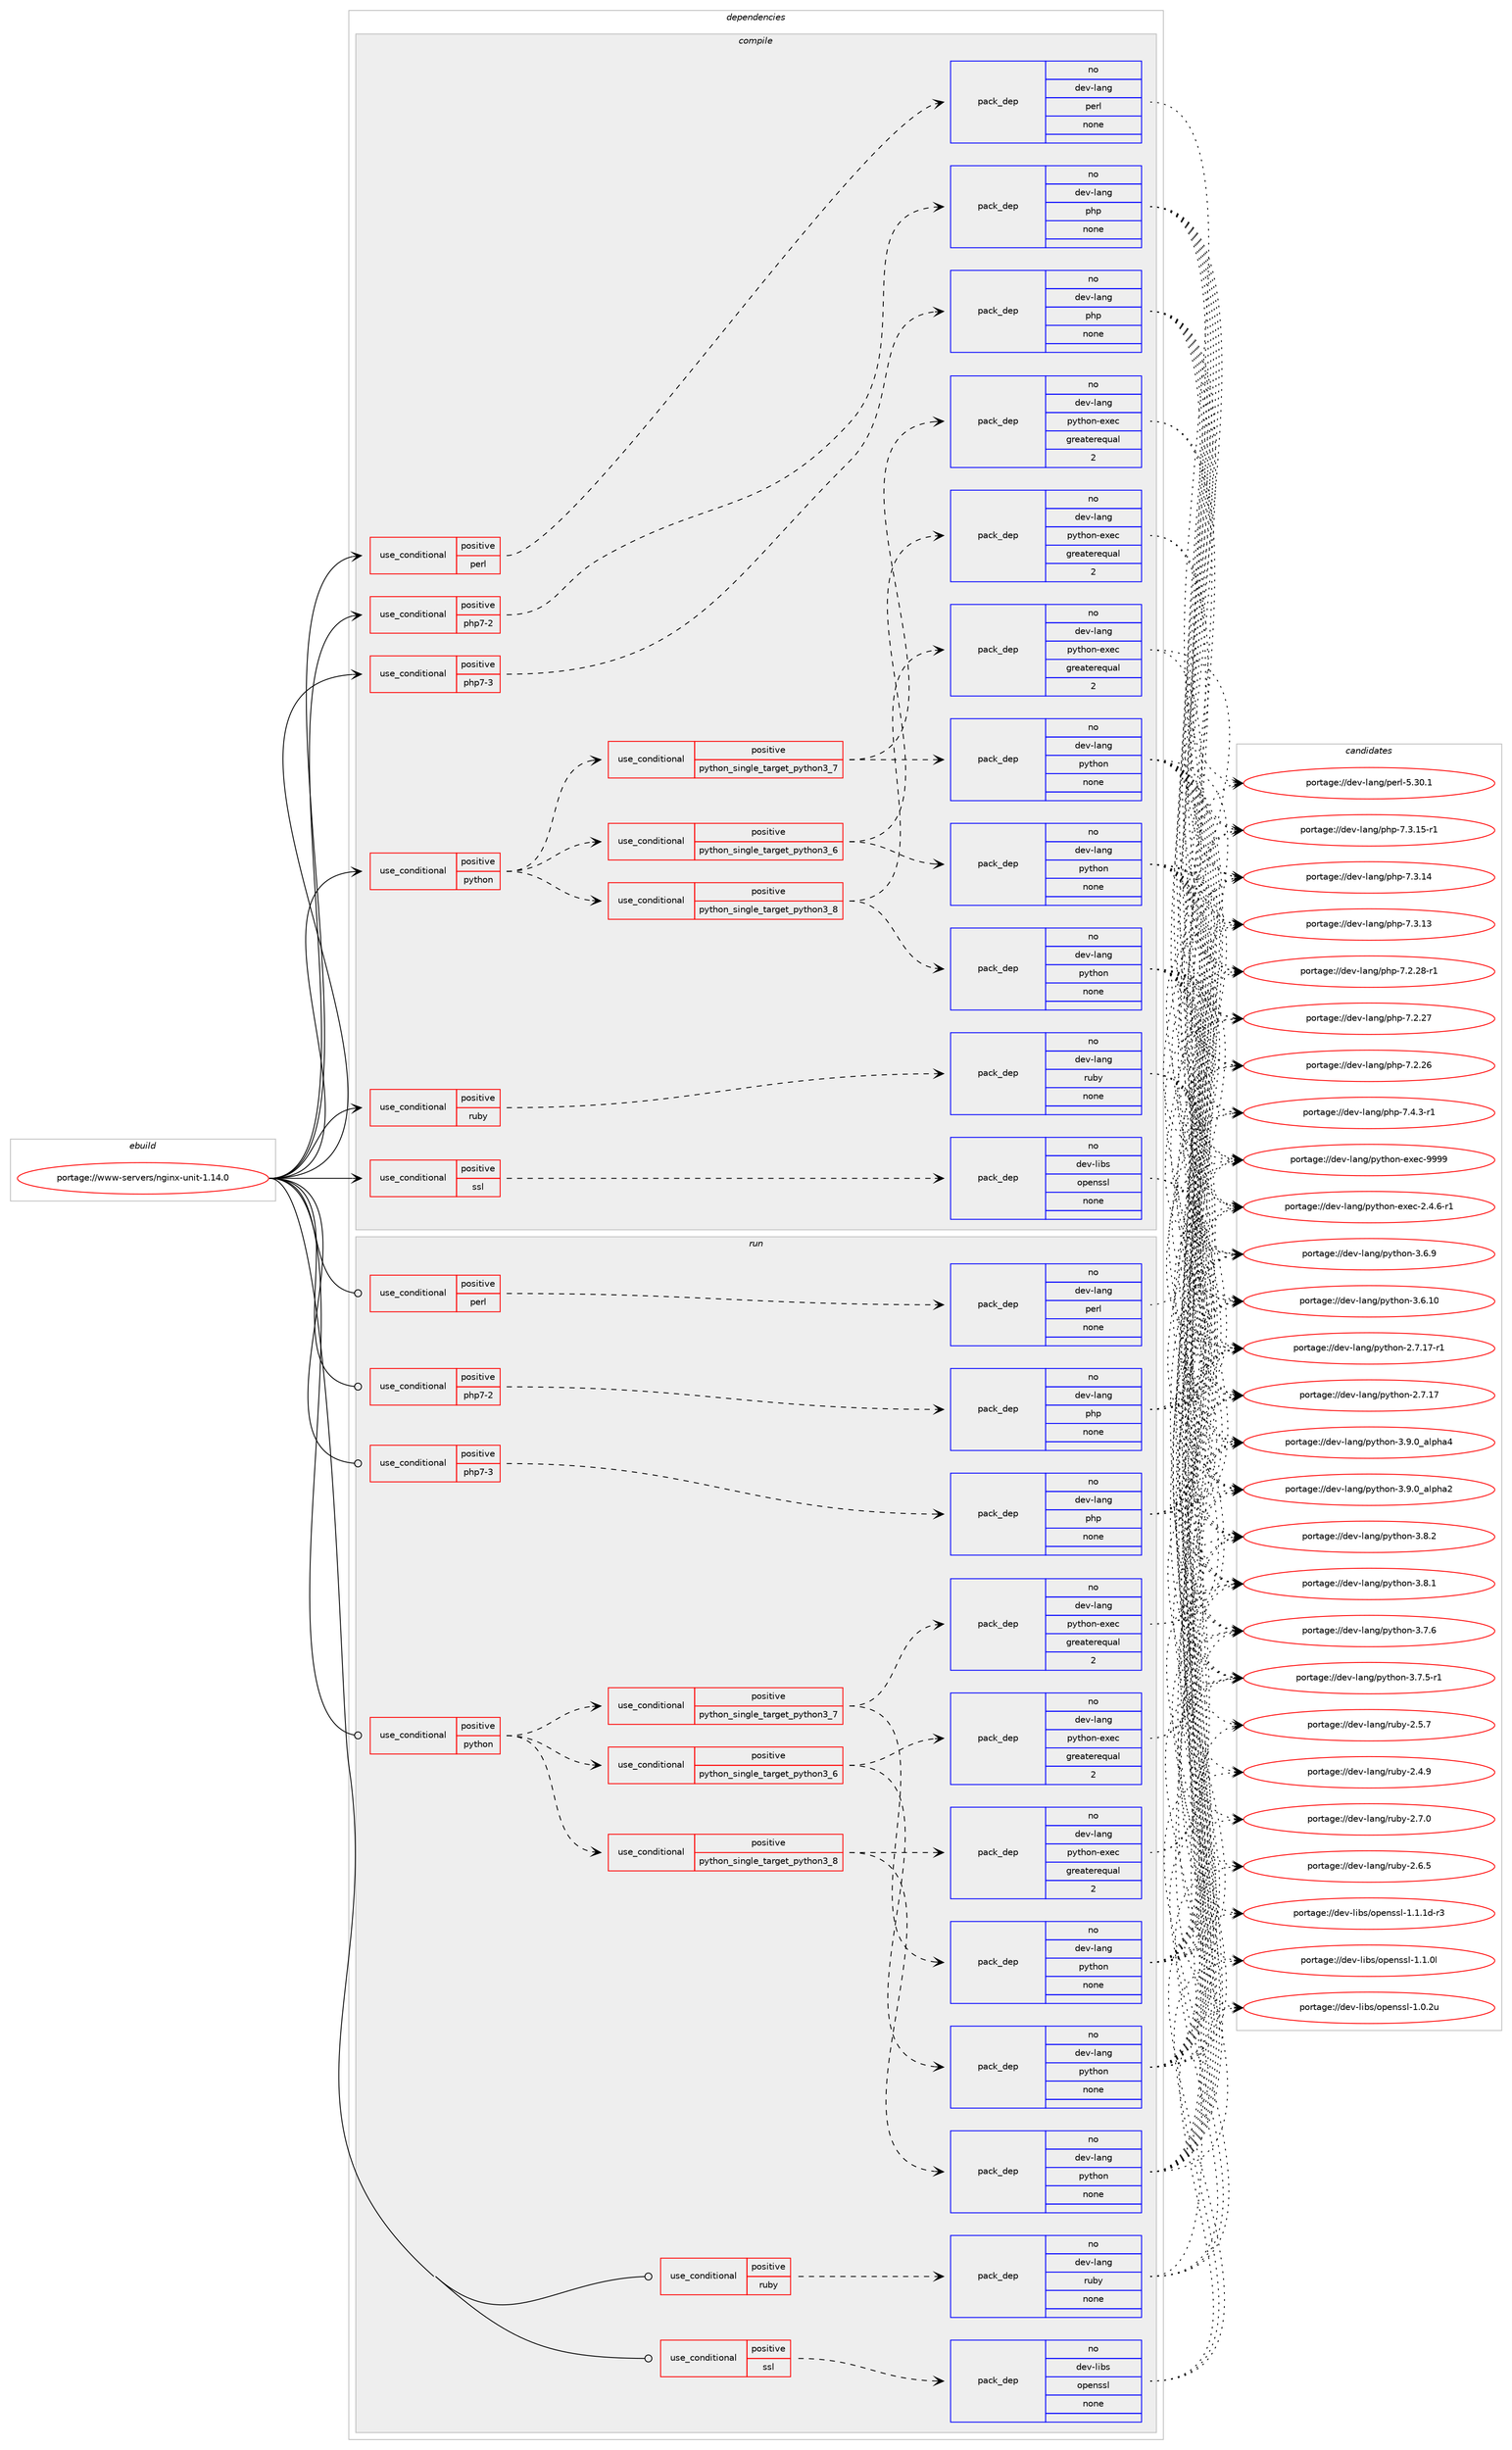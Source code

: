 digraph prolog {

# *************
# Graph options
# *************

newrank=true;
concentrate=true;
compound=true;
graph [rankdir=LR,fontname=Helvetica,fontsize=10,ranksep=1.5];#, ranksep=2.5, nodesep=0.2];
edge  [arrowhead=vee];
node  [fontname=Helvetica,fontsize=10];

# **********
# The ebuild
# **********

subgraph cluster_leftcol {
color=gray;
rank=same;
label=<<i>ebuild</i>>;
id [label="portage://www-servers/nginx-unit-1.14.0", color=red, width=4, href="../www-servers/nginx-unit-1.14.0.svg"];
}

# ****************
# The dependencies
# ****************

subgraph cluster_midcol {
color=gray;
label=<<i>dependencies</i>>;
subgraph cluster_compile {
fillcolor="#eeeeee";
style=filled;
label=<<i>compile</i>>;
subgraph cond2363 {
dependency17822 [label=<<TABLE BORDER="0" CELLBORDER="1" CELLSPACING="0" CELLPADDING="4"><TR><TD ROWSPAN="3" CELLPADDING="10">use_conditional</TD></TR><TR><TD>positive</TD></TR><TR><TD>perl</TD></TR></TABLE>>, shape=none, color=red];
subgraph pack15106 {
dependency17823 [label=<<TABLE BORDER="0" CELLBORDER="1" CELLSPACING="0" CELLPADDING="4" WIDTH="220"><TR><TD ROWSPAN="6" CELLPADDING="30">pack_dep</TD></TR><TR><TD WIDTH="110">no</TD></TR><TR><TD>dev-lang</TD></TR><TR><TD>perl</TD></TR><TR><TD>none</TD></TR><TR><TD></TD></TR></TABLE>>, shape=none, color=blue];
}
dependency17822:e -> dependency17823:w [weight=20,style="dashed",arrowhead="vee"];
}
id:e -> dependency17822:w [weight=20,style="solid",arrowhead="vee"];
subgraph cond2364 {
dependency17824 [label=<<TABLE BORDER="0" CELLBORDER="1" CELLSPACING="0" CELLPADDING="4"><TR><TD ROWSPAN="3" CELLPADDING="10">use_conditional</TD></TR><TR><TD>positive</TD></TR><TR><TD>php7-2</TD></TR></TABLE>>, shape=none, color=red];
subgraph pack15107 {
dependency17825 [label=<<TABLE BORDER="0" CELLBORDER="1" CELLSPACING="0" CELLPADDING="4" WIDTH="220"><TR><TD ROWSPAN="6" CELLPADDING="30">pack_dep</TD></TR><TR><TD WIDTH="110">no</TD></TR><TR><TD>dev-lang</TD></TR><TR><TD>php</TD></TR><TR><TD>none</TD></TR><TR><TD></TD></TR></TABLE>>, shape=none, color=blue];
}
dependency17824:e -> dependency17825:w [weight=20,style="dashed",arrowhead="vee"];
}
id:e -> dependency17824:w [weight=20,style="solid",arrowhead="vee"];
subgraph cond2365 {
dependency17826 [label=<<TABLE BORDER="0" CELLBORDER="1" CELLSPACING="0" CELLPADDING="4"><TR><TD ROWSPAN="3" CELLPADDING="10">use_conditional</TD></TR><TR><TD>positive</TD></TR><TR><TD>php7-3</TD></TR></TABLE>>, shape=none, color=red];
subgraph pack15108 {
dependency17827 [label=<<TABLE BORDER="0" CELLBORDER="1" CELLSPACING="0" CELLPADDING="4" WIDTH="220"><TR><TD ROWSPAN="6" CELLPADDING="30">pack_dep</TD></TR><TR><TD WIDTH="110">no</TD></TR><TR><TD>dev-lang</TD></TR><TR><TD>php</TD></TR><TR><TD>none</TD></TR><TR><TD></TD></TR></TABLE>>, shape=none, color=blue];
}
dependency17826:e -> dependency17827:w [weight=20,style="dashed",arrowhead="vee"];
}
id:e -> dependency17826:w [weight=20,style="solid",arrowhead="vee"];
subgraph cond2366 {
dependency17828 [label=<<TABLE BORDER="0" CELLBORDER="1" CELLSPACING="0" CELLPADDING="4"><TR><TD ROWSPAN="3" CELLPADDING="10">use_conditional</TD></TR><TR><TD>positive</TD></TR><TR><TD>python</TD></TR></TABLE>>, shape=none, color=red];
subgraph cond2367 {
dependency17829 [label=<<TABLE BORDER="0" CELLBORDER="1" CELLSPACING="0" CELLPADDING="4"><TR><TD ROWSPAN="3" CELLPADDING="10">use_conditional</TD></TR><TR><TD>positive</TD></TR><TR><TD>python_single_target_python3_6</TD></TR></TABLE>>, shape=none, color=red];
subgraph pack15109 {
dependency17830 [label=<<TABLE BORDER="0" CELLBORDER="1" CELLSPACING="0" CELLPADDING="4" WIDTH="220"><TR><TD ROWSPAN="6" CELLPADDING="30">pack_dep</TD></TR><TR><TD WIDTH="110">no</TD></TR><TR><TD>dev-lang</TD></TR><TR><TD>python</TD></TR><TR><TD>none</TD></TR><TR><TD></TD></TR></TABLE>>, shape=none, color=blue];
}
dependency17829:e -> dependency17830:w [weight=20,style="dashed",arrowhead="vee"];
subgraph pack15110 {
dependency17831 [label=<<TABLE BORDER="0" CELLBORDER="1" CELLSPACING="0" CELLPADDING="4" WIDTH="220"><TR><TD ROWSPAN="6" CELLPADDING="30">pack_dep</TD></TR><TR><TD WIDTH="110">no</TD></TR><TR><TD>dev-lang</TD></TR><TR><TD>python-exec</TD></TR><TR><TD>greaterequal</TD></TR><TR><TD>2</TD></TR></TABLE>>, shape=none, color=blue];
}
dependency17829:e -> dependency17831:w [weight=20,style="dashed",arrowhead="vee"];
}
dependency17828:e -> dependency17829:w [weight=20,style="dashed",arrowhead="vee"];
subgraph cond2368 {
dependency17832 [label=<<TABLE BORDER="0" CELLBORDER="1" CELLSPACING="0" CELLPADDING="4"><TR><TD ROWSPAN="3" CELLPADDING="10">use_conditional</TD></TR><TR><TD>positive</TD></TR><TR><TD>python_single_target_python3_7</TD></TR></TABLE>>, shape=none, color=red];
subgraph pack15111 {
dependency17833 [label=<<TABLE BORDER="0" CELLBORDER="1" CELLSPACING="0" CELLPADDING="4" WIDTH="220"><TR><TD ROWSPAN="6" CELLPADDING="30">pack_dep</TD></TR><TR><TD WIDTH="110">no</TD></TR><TR><TD>dev-lang</TD></TR><TR><TD>python</TD></TR><TR><TD>none</TD></TR><TR><TD></TD></TR></TABLE>>, shape=none, color=blue];
}
dependency17832:e -> dependency17833:w [weight=20,style="dashed",arrowhead="vee"];
subgraph pack15112 {
dependency17834 [label=<<TABLE BORDER="0" CELLBORDER="1" CELLSPACING="0" CELLPADDING="4" WIDTH="220"><TR><TD ROWSPAN="6" CELLPADDING="30">pack_dep</TD></TR><TR><TD WIDTH="110">no</TD></TR><TR><TD>dev-lang</TD></TR><TR><TD>python-exec</TD></TR><TR><TD>greaterequal</TD></TR><TR><TD>2</TD></TR></TABLE>>, shape=none, color=blue];
}
dependency17832:e -> dependency17834:w [weight=20,style="dashed",arrowhead="vee"];
}
dependency17828:e -> dependency17832:w [weight=20,style="dashed",arrowhead="vee"];
subgraph cond2369 {
dependency17835 [label=<<TABLE BORDER="0" CELLBORDER="1" CELLSPACING="0" CELLPADDING="4"><TR><TD ROWSPAN="3" CELLPADDING="10">use_conditional</TD></TR><TR><TD>positive</TD></TR><TR><TD>python_single_target_python3_8</TD></TR></TABLE>>, shape=none, color=red];
subgraph pack15113 {
dependency17836 [label=<<TABLE BORDER="0" CELLBORDER="1" CELLSPACING="0" CELLPADDING="4" WIDTH="220"><TR><TD ROWSPAN="6" CELLPADDING="30">pack_dep</TD></TR><TR><TD WIDTH="110">no</TD></TR><TR><TD>dev-lang</TD></TR><TR><TD>python</TD></TR><TR><TD>none</TD></TR><TR><TD></TD></TR></TABLE>>, shape=none, color=blue];
}
dependency17835:e -> dependency17836:w [weight=20,style="dashed",arrowhead="vee"];
subgraph pack15114 {
dependency17837 [label=<<TABLE BORDER="0" CELLBORDER="1" CELLSPACING="0" CELLPADDING="4" WIDTH="220"><TR><TD ROWSPAN="6" CELLPADDING="30">pack_dep</TD></TR><TR><TD WIDTH="110">no</TD></TR><TR><TD>dev-lang</TD></TR><TR><TD>python-exec</TD></TR><TR><TD>greaterequal</TD></TR><TR><TD>2</TD></TR></TABLE>>, shape=none, color=blue];
}
dependency17835:e -> dependency17837:w [weight=20,style="dashed",arrowhead="vee"];
}
dependency17828:e -> dependency17835:w [weight=20,style="dashed",arrowhead="vee"];
}
id:e -> dependency17828:w [weight=20,style="solid",arrowhead="vee"];
subgraph cond2370 {
dependency17838 [label=<<TABLE BORDER="0" CELLBORDER="1" CELLSPACING="0" CELLPADDING="4"><TR><TD ROWSPAN="3" CELLPADDING="10">use_conditional</TD></TR><TR><TD>positive</TD></TR><TR><TD>ruby</TD></TR></TABLE>>, shape=none, color=red];
subgraph pack15115 {
dependency17839 [label=<<TABLE BORDER="0" CELLBORDER="1" CELLSPACING="0" CELLPADDING="4" WIDTH="220"><TR><TD ROWSPAN="6" CELLPADDING="30">pack_dep</TD></TR><TR><TD WIDTH="110">no</TD></TR><TR><TD>dev-lang</TD></TR><TR><TD>ruby</TD></TR><TR><TD>none</TD></TR><TR><TD></TD></TR></TABLE>>, shape=none, color=blue];
}
dependency17838:e -> dependency17839:w [weight=20,style="dashed",arrowhead="vee"];
}
id:e -> dependency17838:w [weight=20,style="solid",arrowhead="vee"];
subgraph cond2371 {
dependency17840 [label=<<TABLE BORDER="0" CELLBORDER="1" CELLSPACING="0" CELLPADDING="4"><TR><TD ROWSPAN="3" CELLPADDING="10">use_conditional</TD></TR><TR><TD>positive</TD></TR><TR><TD>ssl</TD></TR></TABLE>>, shape=none, color=red];
subgraph pack15116 {
dependency17841 [label=<<TABLE BORDER="0" CELLBORDER="1" CELLSPACING="0" CELLPADDING="4" WIDTH="220"><TR><TD ROWSPAN="6" CELLPADDING="30">pack_dep</TD></TR><TR><TD WIDTH="110">no</TD></TR><TR><TD>dev-libs</TD></TR><TR><TD>openssl</TD></TR><TR><TD>none</TD></TR><TR><TD></TD></TR></TABLE>>, shape=none, color=blue];
}
dependency17840:e -> dependency17841:w [weight=20,style="dashed",arrowhead="vee"];
}
id:e -> dependency17840:w [weight=20,style="solid",arrowhead="vee"];
}
subgraph cluster_compileandrun {
fillcolor="#eeeeee";
style=filled;
label=<<i>compile and run</i>>;
}
subgraph cluster_run {
fillcolor="#eeeeee";
style=filled;
label=<<i>run</i>>;
subgraph cond2372 {
dependency17842 [label=<<TABLE BORDER="0" CELLBORDER="1" CELLSPACING="0" CELLPADDING="4"><TR><TD ROWSPAN="3" CELLPADDING="10">use_conditional</TD></TR><TR><TD>positive</TD></TR><TR><TD>perl</TD></TR></TABLE>>, shape=none, color=red];
subgraph pack15117 {
dependency17843 [label=<<TABLE BORDER="0" CELLBORDER="1" CELLSPACING="0" CELLPADDING="4" WIDTH="220"><TR><TD ROWSPAN="6" CELLPADDING="30">pack_dep</TD></TR><TR><TD WIDTH="110">no</TD></TR><TR><TD>dev-lang</TD></TR><TR><TD>perl</TD></TR><TR><TD>none</TD></TR><TR><TD></TD></TR></TABLE>>, shape=none, color=blue];
}
dependency17842:e -> dependency17843:w [weight=20,style="dashed",arrowhead="vee"];
}
id:e -> dependency17842:w [weight=20,style="solid",arrowhead="odot"];
subgraph cond2373 {
dependency17844 [label=<<TABLE BORDER="0" CELLBORDER="1" CELLSPACING="0" CELLPADDING="4"><TR><TD ROWSPAN="3" CELLPADDING="10">use_conditional</TD></TR><TR><TD>positive</TD></TR><TR><TD>php7-2</TD></TR></TABLE>>, shape=none, color=red];
subgraph pack15118 {
dependency17845 [label=<<TABLE BORDER="0" CELLBORDER="1" CELLSPACING="0" CELLPADDING="4" WIDTH="220"><TR><TD ROWSPAN="6" CELLPADDING="30">pack_dep</TD></TR><TR><TD WIDTH="110">no</TD></TR><TR><TD>dev-lang</TD></TR><TR><TD>php</TD></TR><TR><TD>none</TD></TR><TR><TD></TD></TR></TABLE>>, shape=none, color=blue];
}
dependency17844:e -> dependency17845:w [weight=20,style="dashed",arrowhead="vee"];
}
id:e -> dependency17844:w [weight=20,style="solid",arrowhead="odot"];
subgraph cond2374 {
dependency17846 [label=<<TABLE BORDER="0" CELLBORDER="1" CELLSPACING="0" CELLPADDING="4"><TR><TD ROWSPAN="3" CELLPADDING="10">use_conditional</TD></TR><TR><TD>positive</TD></TR><TR><TD>php7-3</TD></TR></TABLE>>, shape=none, color=red];
subgraph pack15119 {
dependency17847 [label=<<TABLE BORDER="0" CELLBORDER="1" CELLSPACING="0" CELLPADDING="4" WIDTH="220"><TR><TD ROWSPAN="6" CELLPADDING="30">pack_dep</TD></TR><TR><TD WIDTH="110">no</TD></TR><TR><TD>dev-lang</TD></TR><TR><TD>php</TD></TR><TR><TD>none</TD></TR><TR><TD></TD></TR></TABLE>>, shape=none, color=blue];
}
dependency17846:e -> dependency17847:w [weight=20,style="dashed",arrowhead="vee"];
}
id:e -> dependency17846:w [weight=20,style="solid",arrowhead="odot"];
subgraph cond2375 {
dependency17848 [label=<<TABLE BORDER="0" CELLBORDER="1" CELLSPACING="0" CELLPADDING="4"><TR><TD ROWSPAN="3" CELLPADDING="10">use_conditional</TD></TR><TR><TD>positive</TD></TR><TR><TD>python</TD></TR></TABLE>>, shape=none, color=red];
subgraph cond2376 {
dependency17849 [label=<<TABLE BORDER="0" CELLBORDER="1" CELLSPACING="0" CELLPADDING="4"><TR><TD ROWSPAN="3" CELLPADDING="10">use_conditional</TD></TR><TR><TD>positive</TD></TR><TR><TD>python_single_target_python3_6</TD></TR></TABLE>>, shape=none, color=red];
subgraph pack15120 {
dependency17850 [label=<<TABLE BORDER="0" CELLBORDER="1" CELLSPACING="0" CELLPADDING="4" WIDTH="220"><TR><TD ROWSPAN="6" CELLPADDING="30">pack_dep</TD></TR><TR><TD WIDTH="110">no</TD></TR><TR><TD>dev-lang</TD></TR><TR><TD>python</TD></TR><TR><TD>none</TD></TR><TR><TD></TD></TR></TABLE>>, shape=none, color=blue];
}
dependency17849:e -> dependency17850:w [weight=20,style="dashed",arrowhead="vee"];
subgraph pack15121 {
dependency17851 [label=<<TABLE BORDER="0" CELLBORDER="1" CELLSPACING="0" CELLPADDING="4" WIDTH="220"><TR><TD ROWSPAN="6" CELLPADDING="30">pack_dep</TD></TR><TR><TD WIDTH="110">no</TD></TR><TR><TD>dev-lang</TD></TR><TR><TD>python-exec</TD></TR><TR><TD>greaterequal</TD></TR><TR><TD>2</TD></TR></TABLE>>, shape=none, color=blue];
}
dependency17849:e -> dependency17851:w [weight=20,style="dashed",arrowhead="vee"];
}
dependency17848:e -> dependency17849:w [weight=20,style="dashed",arrowhead="vee"];
subgraph cond2377 {
dependency17852 [label=<<TABLE BORDER="0" CELLBORDER="1" CELLSPACING="0" CELLPADDING="4"><TR><TD ROWSPAN="3" CELLPADDING="10">use_conditional</TD></TR><TR><TD>positive</TD></TR><TR><TD>python_single_target_python3_7</TD></TR></TABLE>>, shape=none, color=red];
subgraph pack15122 {
dependency17853 [label=<<TABLE BORDER="0" CELLBORDER="1" CELLSPACING="0" CELLPADDING="4" WIDTH="220"><TR><TD ROWSPAN="6" CELLPADDING="30">pack_dep</TD></TR><TR><TD WIDTH="110">no</TD></TR><TR><TD>dev-lang</TD></TR><TR><TD>python</TD></TR><TR><TD>none</TD></TR><TR><TD></TD></TR></TABLE>>, shape=none, color=blue];
}
dependency17852:e -> dependency17853:w [weight=20,style="dashed",arrowhead="vee"];
subgraph pack15123 {
dependency17854 [label=<<TABLE BORDER="0" CELLBORDER="1" CELLSPACING="0" CELLPADDING="4" WIDTH="220"><TR><TD ROWSPAN="6" CELLPADDING="30">pack_dep</TD></TR><TR><TD WIDTH="110">no</TD></TR><TR><TD>dev-lang</TD></TR><TR><TD>python-exec</TD></TR><TR><TD>greaterequal</TD></TR><TR><TD>2</TD></TR></TABLE>>, shape=none, color=blue];
}
dependency17852:e -> dependency17854:w [weight=20,style="dashed",arrowhead="vee"];
}
dependency17848:e -> dependency17852:w [weight=20,style="dashed",arrowhead="vee"];
subgraph cond2378 {
dependency17855 [label=<<TABLE BORDER="0" CELLBORDER="1" CELLSPACING="0" CELLPADDING="4"><TR><TD ROWSPAN="3" CELLPADDING="10">use_conditional</TD></TR><TR><TD>positive</TD></TR><TR><TD>python_single_target_python3_8</TD></TR></TABLE>>, shape=none, color=red];
subgraph pack15124 {
dependency17856 [label=<<TABLE BORDER="0" CELLBORDER="1" CELLSPACING="0" CELLPADDING="4" WIDTH="220"><TR><TD ROWSPAN="6" CELLPADDING="30">pack_dep</TD></TR><TR><TD WIDTH="110">no</TD></TR><TR><TD>dev-lang</TD></TR><TR><TD>python</TD></TR><TR><TD>none</TD></TR><TR><TD></TD></TR></TABLE>>, shape=none, color=blue];
}
dependency17855:e -> dependency17856:w [weight=20,style="dashed",arrowhead="vee"];
subgraph pack15125 {
dependency17857 [label=<<TABLE BORDER="0" CELLBORDER="1" CELLSPACING="0" CELLPADDING="4" WIDTH="220"><TR><TD ROWSPAN="6" CELLPADDING="30">pack_dep</TD></TR><TR><TD WIDTH="110">no</TD></TR><TR><TD>dev-lang</TD></TR><TR><TD>python-exec</TD></TR><TR><TD>greaterequal</TD></TR><TR><TD>2</TD></TR></TABLE>>, shape=none, color=blue];
}
dependency17855:e -> dependency17857:w [weight=20,style="dashed",arrowhead="vee"];
}
dependency17848:e -> dependency17855:w [weight=20,style="dashed",arrowhead="vee"];
}
id:e -> dependency17848:w [weight=20,style="solid",arrowhead="odot"];
subgraph cond2379 {
dependency17858 [label=<<TABLE BORDER="0" CELLBORDER="1" CELLSPACING="0" CELLPADDING="4"><TR><TD ROWSPAN="3" CELLPADDING="10">use_conditional</TD></TR><TR><TD>positive</TD></TR><TR><TD>ruby</TD></TR></TABLE>>, shape=none, color=red];
subgraph pack15126 {
dependency17859 [label=<<TABLE BORDER="0" CELLBORDER="1" CELLSPACING="0" CELLPADDING="4" WIDTH="220"><TR><TD ROWSPAN="6" CELLPADDING="30">pack_dep</TD></TR><TR><TD WIDTH="110">no</TD></TR><TR><TD>dev-lang</TD></TR><TR><TD>ruby</TD></TR><TR><TD>none</TD></TR><TR><TD></TD></TR></TABLE>>, shape=none, color=blue];
}
dependency17858:e -> dependency17859:w [weight=20,style="dashed",arrowhead="vee"];
}
id:e -> dependency17858:w [weight=20,style="solid",arrowhead="odot"];
subgraph cond2380 {
dependency17860 [label=<<TABLE BORDER="0" CELLBORDER="1" CELLSPACING="0" CELLPADDING="4"><TR><TD ROWSPAN="3" CELLPADDING="10">use_conditional</TD></TR><TR><TD>positive</TD></TR><TR><TD>ssl</TD></TR></TABLE>>, shape=none, color=red];
subgraph pack15127 {
dependency17861 [label=<<TABLE BORDER="0" CELLBORDER="1" CELLSPACING="0" CELLPADDING="4" WIDTH="220"><TR><TD ROWSPAN="6" CELLPADDING="30">pack_dep</TD></TR><TR><TD WIDTH="110">no</TD></TR><TR><TD>dev-libs</TD></TR><TR><TD>openssl</TD></TR><TR><TD>none</TD></TR><TR><TD></TD></TR></TABLE>>, shape=none, color=blue];
}
dependency17860:e -> dependency17861:w [weight=20,style="dashed",arrowhead="vee"];
}
id:e -> dependency17860:w [weight=20,style="solid",arrowhead="odot"];
}
}

# **************
# The candidates
# **************

subgraph cluster_choices {
rank=same;
color=gray;
label=<<i>candidates</i>>;

subgraph choice15106 {
color=black;
nodesep=1;
choice10010111845108971101034711210111410845534651484649 [label="portage://dev-lang/perl-5.30.1", color=red, width=4,href="../dev-lang/perl-5.30.1.svg"];
dependency17823:e -> choice10010111845108971101034711210111410845534651484649:w [style=dotted,weight="100"];
}
subgraph choice15107 {
color=black;
nodesep=1;
choice1001011184510897110103471121041124555465246514511449 [label="portage://dev-lang/php-7.4.3-r1", color=red, width=4,href="../dev-lang/php-7.4.3-r1.svg"];
choice100101118451089711010347112104112455546514649534511449 [label="portage://dev-lang/php-7.3.15-r1", color=red, width=4,href="../dev-lang/php-7.3.15-r1.svg"];
choice10010111845108971101034711210411245554651464952 [label="portage://dev-lang/php-7.3.14", color=red, width=4,href="../dev-lang/php-7.3.14.svg"];
choice10010111845108971101034711210411245554651464951 [label="portage://dev-lang/php-7.3.13", color=red, width=4,href="../dev-lang/php-7.3.13.svg"];
choice100101118451089711010347112104112455546504650564511449 [label="portage://dev-lang/php-7.2.28-r1", color=red, width=4,href="../dev-lang/php-7.2.28-r1.svg"];
choice10010111845108971101034711210411245554650465055 [label="portage://dev-lang/php-7.2.27", color=red, width=4,href="../dev-lang/php-7.2.27.svg"];
choice10010111845108971101034711210411245554650465054 [label="portage://dev-lang/php-7.2.26", color=red, width=4,href="../dev-lang/php-7.2.26.svg"];
dependency17825:e -> choice1001011184510897110103471121041124555465246514511449:w [style=dotted,weight="100"];
dependency17825:e -> choice100101118451089711010347112104112455546514649534511449:w [style=dotted,weight="100"];
dependency17825:e -> choice10010111845108971101034711210411245554651464952:w [style=dotted,weight="100"];
dependency17825:e -> choice10010111845108971101034711210411245554651464951:w [style=dotted,weight="100"];
dependency17825:e -> choice100101118451089711010347112104112455546504650564511449:w [style=dotted,weight="100"];
dependency17825:e -> choice10010111845108971101034711210411245554650465055:w [style=dotted,weight="100"];
dependency17825:e -> choice10010111845108971101034711210411245554650465054:w [style=dotted,weight="100"];
}
subgraph choice15108 {
color=black;
nodesep=1;
choice1001011184510897110103471121041124555465246514511449 [label="portage://dev-lang/php-7.4.3-r1", color=red, width=4,href="../dev-lang/php-7.4.3-r1.svg"];
choice100101118451089711010347112104112455546514649534511449 [label="portage://dev-lang/php-7.3.15-r1", color=red, width=4,href="../dev-lang/php-7.3.15-r1.svg"];
choice10010111845108971101034711210411245554651464952 [label="portage://dev-lang/php-7.3.14", color=red, width=4,href="../dev-lang/php-7.3.14.svg"];
choice10010111845108971101034711210411245554651464951 [label="portage://dev-lang/php-7.3.13", color=red, width=4,href="../dev-lang/php-7.3.13.svg"];
choice100101118451089711010347112104112455546504650564511449 [label="portage://dev-lang/php-7.2.28-r1", color=red, width=4,href="../dev-lang/php-7.2.28-r1.svg"];
choice10010111845108971101034711210411245554650465055 [label="portage://dev-lang/php-7.2.27", color=red, width=4,href="../dev-lang/php-7.2.27.svg"];
choice10010111845108971101034711210411245554650465054 [label="portage://dev-lang/php-7.2.26", color=red, width=4,href="../dev-lang/php-7.2.26.svg"];
dependency17827:e -> choice1001011184510897110103471121041124555465246514511449:w [style=dotted,weight="100"];
dependency17827:e -> choice100101118451089711010347112104112455546514649534511449:w [style=dotted,weight="100"];
dependency17827:e -> choice10010111845108971101034711210411245554651464952:w [style=dotted,weight="100"];
dependency17827:e -> choice10010111845108971101034711210411245554651464951:w [style=dotted,weight="100"];
dependency17827:e -> choice100101118451089711010347112104112455546504650564511449:w [style=dotted,weight="100"];
dependency17827:e -> choice10010111845108971101034711210411245554650465055:w [style=dotted,weight="100"];
dependency17827:e -> choice10010111845108971101034711210411245554650465054:w [style=dotted,weight="100"];
}
subgraph choice15109 {
color=black;
nodesep=1;
choice10010111845108971101034711212111610411111045514657464895971081121049752 [label="portage://dev-lang/python-3.9.0_alpha4", color=red, width=4,href="../dev-lang/python-3.9.0_alpha4.svg"];
choice10010111845108971101034711212111610411111045514657464895971081121049750 [label="portage://dev-lang/python-3.9.0_alpha2", color=red, width=4,href="../dev-lang/python-3.9.0_alpha2.svg"];
choice100101118451089711010347112121116104111110455146564650 [label="portage://dev-lang/python-3.8.2", color=red, width=4,href="../dev-lang/python-3.8.2.svg"];
choice100101118451089711010347112121116104111110455146564649 [label="portage://dev-lang/python-3.8.1", color=red, width=4,href="../dev-lang/python-3.8.1.svg"];
choice100101118451089711010347112121116104111110455146554654 [label="portage://dev-lang/python-3.7.6", color=red, width=4,href="../dev-lang/python-3.7.6.svg"];
choice1001011184510897110103471121211161041111104551465546534511449 [label="portage://dev-lang/python-3.7.5-r1", color=red, width=4,href="../dev-lang/python-3.7.5-r1.svg"];
choice100101118451089711010347112121116104111110455146544657 [label="portage://dev-lang/python-3.6.9", color=red, width=4,href="../dev-lang/python-3.6.9.svg"];
choice10010111845108971101034711212111610411111045514654464948 [label="portage://dev-lang/python-3.6.10", color=red, width=4,href="../dev-lang/python-3.6.10.svg"];
choice100101118451089711010347112121116104111110455046554649554511449 [label="portage://dev-lang/python-2.7.17-r1", color=red, width=4,href="../dev-lang/python-2.7.17-r1.svg"];
choice10010111845108971101034711212111610411111045504655464955 [label="portage://dev-lang/python-2.7.17", color=red, width=4,href="../dev-lang/python-2.7.17.svg"];
dependency17830:e -> choice10010111845108971101034711212111610411111045514657464895971081121049752:w [style=dotted,weight="100"];
dependency17830:e -> choice10010111845108971101034711212111610411111045514657464895971081121049750:w [style=dotted,weight="100"];
dependency17830:e -> choice100101118451089711010347112121116104111110455146564650:w [style=dotted,weight="100"];
dependency17830:e -> choice100101118451089711010347112121116104111110455146564649:w [style=dotted,weight="100"];
dependency17830:e -> choice100101118451089711010347112121116104111110455146554654:w [style=dotted,weight="100"];
dependency17830:e -> choice1001011184510897110103471121211161041111104551465546534511449:w [style=dotted,weight="100"];
dependency17830:e -> choice100101118451089711010347112121116104111110455146544657:w [style=dotted,weight="100"];
dependency17830:e -> choice10010111845108971101034711212111610411111045514654464948:w [style=dotted,weight="100"];
dependency17830:e -> choice100101118451089711010347112121116104111110455046554649554511449:w [style=dotted,weight="100"];
dependency17830:e -> choice10010111845108971101034711212111610411111045504655464955:w [style=dotted,weight="100"];
}
subgraph choice15110 {
color=black;
nodesep=1;
choice10010111845108971101034711212111610411111045101120101994557575757 [label="portage://dev-lang/python-exec-9999", color=red, width=4,href="../dev-lang/python-exec-9999.svg"];
choice10010111845108971101034711212111610411111045101120101994550465246544511449 [label="portage://dev-lang/python-exec-2.4.6-r1", color=red, width=4,href="../dev-lang/python-exec-2.4.6-r1.svg"];
dependency17831:e -> choice10010111845108971101034711212111610411111045101120101994557575757:w [style=dotted,weight="100"];
dependency17831:e -> choice10010111845108971101034711212111610411111045101120101994550465246544511449:w [style=dotted,weight="100"];
}
subgraph choice15111 {
color=black;
nodesep=1;
choice10010111845108971101034711212111610411111045514657464895971081121049752 [label="portage://dev-lang/python-3.9.0_alpha4", color=red, width=4,href="../dev-lang/python-3.9.0_alpha4.svg"];
choice10010111845108971101034711212111610411111045514657464895971081121049750 [label="portage://dev-lang/python-3.9.0_alpha2", color=red, width=4,href="../dev-lang/python-3.9.0_alpha2.svg"];
choice100101118451089711010347112121116104111110455146564650 [label="portage://dev-lang/python-3.8.2", color=red, width=4,href="../dev-lang/python-3.8.2.svg"];
choice100101118451089711010347112121116104111110455146564649 [label="portage://dev-lang/python-3.8.1", color=red, width=4,href="../dev-lang/python-3.8.1.svg"];
choice100101118451089711010347112121116104111110455146554654 [label="portage://dev-lang/python-3.7.6", color=red, width=4,href="../dev-lang/python-3.7.6.svg"];
choice1001011184510897110103471121211161041111104551465546534511449 [label="portage://dev-lang/python-3.7.5-r1", color=red, width=4,href="../dev-lang/python-3.7.5-r1.svg"];
choice100101118451089711010347112121116104111110455146544657 [label="portage://dev-lang/python-3.6.9", color=red, width=4,href="../dev-lang/python-3.6.9.svg"];
choice10010111845108971101034711212111610411111045514654464948 [label="portage://dev-lang/python-3.6.10", color=red, width=4,href="../dev-lang/python-3.6.10.svg"];
choice100101118451089711010347112121116104111110455046554649554511449 [label="portage://dev-lang/python-2.7.17-r1", color=red, width=4,href="../dev-lang/python-2.7.17-r1.svg"];
choice10010111845108971101034711212111610411111045504655464955 [label="portage://dev-lang/python-2.7.17", color=red, width=4,href="../dev-lang/python-2.7.17.svg"];
dependency17833:e -> choice10010111845108971101034711212111610411111045514657464895971081121049752:w [style=dotted,weight="100"];
dependency17833:e -> choice10010111845108971101034711212111610411111045514657464895971081121049750:w [style=dotted,weight="100"];
dependency17833:e -> choice100101118451089711010347112121116104111110455146564650:w [style=dotted,weight="100"];
dependency17833:e -> choice100101118451089711010347112121116104111110455146564649:w [style=dotted,weight="100"];
dependency17833:e -> choice100101118451089711010347112121116104111110455146554654:w [style=dotted,weight="100"];
dependency17833:e -> choice1001011184510897110103471121211161041111104551465546534511449:w [style=dotted,weight="100"];
dependency17833:e -> choice100101118451089711010347112121116104111110455146544657:w [style=dotted,weight="100"];
dependency17833:e -> choice10010111845108971101034711212111610411111045514654464948:w [style=dotted,weight="100"];
dependency17833:e -> choice100101118451089711010347112121116104111110455046554649554511449:w [style=dotted,weight="100"];
dependency17833:e -> choice10010111845108971101034711212111610411111045504655464955:w [style=dotted,weight="100"];
}
subgraph choice15112 {
color=black;
nodesep=1;
choice10010111845108971101034711212111610411111045101120101994557575757 [label="portage://dev-lang/python-exec-9999", color=red, width=4,href="../dev-lang/python-exec-9999.svg"];
choice10010111845108971101034711212111610411111045101120101994550465246544511449 [label="portage://dev-lang/python-exec-2.4.6-r1", color=red, width=4,href="../dev-lang/python-exec-2.4.6-r1.svg"];
dependency17834:e -> choice10010111845108971101034711212111610411111045101120101994557575757:w [style=dotted,weight="100"];
dependency17834:e -> choice10010111845108971101034711212111610411111045101120101994550465246544511449:w [style=dotted,weight="100"];
}
subgraph choice15113 {
color=black;
nodesep=1;
choice10010111845108971101034711212111610411111045514657464895971081121049752 [label="portage://dev-lang/python-3.9.0_alpha4", color=red, width=4,href="../dev-lang/python-3.9.0_alpha4.svg"];
choice10010111845108971101034711212111610411111045514657464895971081121049750 [label="portage://dev-lang/python-3.9.0_alpha2", color=red, width=4,href="../dev-lang/python-3.9.0_alpha2.svg"];
choice100101118451089711010347112121116104111110455146564650 [label="portage://dev-lang/python-3.8.2", color=red, width=4,href="../dev-lang/python-3.8.2.svg"];
choice100101118451089711010347112121116104111110455146564649 [label="portage://dev-lang/python-3.8.1", color=red, width=4,href="../dev-lang/python-3.8.1.svg"];
choice100101118451089711010347112121116104111110455146554654 [label="portage://dev-lang/python-3.7.6", color=red, width=4,href="../dev-lang/python-3.7.6.svg"];
choice1001011184510897110103471121211161041111104551465546534511449 [label="portage://dev-lang/python-3.7.5-r1", color=red, width=4,href="../dev-lang/python-3.7.5-r1.svg"];
choice100101118451089711010347112121116104111110455146544657 [label="portage://dev-lang/python-3.6.9", color=red, width=4,href="../dev-lang/python-3.6.9.svg"];
choice10010111845108971101034711212111610411111045514654464948 [label="portage://dev-lang/python-3.6.10", color=red, width=4,href="../dev-lang/python-3.6.10.svg"];
choice100101118451089711010347112121116104111110455046554649554511449 [label="portage://dev-lang/python-2.7.17-r1", color=red, width=4,href="../dev-lang/python-2.7.17-r1.svg"];
choice10010111845108971101034711212111610411111045504655464955 [label="portage://dev-lang/python-2.7.17", color=red, width=4,href="../dev-lang/python-2.7.17.svg"];
dependency17836:e -> choice10010111845108971101034711212111610411111045514657464895971081121049752:w [style=dotted,weight="100"];
dependency17836:e -> choice10010111845108971101034711212111610411111045514657464895971081121049750:w [style=dotted,weight="100"];
dependency17836:e -> choice100101118451089711010347112121116104111110455146564650:w [style=dotted,weight="100"];
dependency17836:e -> choice100101118451089711010347112121116104111110455146564649:w [style=dotted,weight="100"];
dependency17836:e -> choice100101118451089711010347112121116104111110455146554654:w [style=dotted,weight="100"];
dependency17836:e -> choice1001011184510897110103471121211161041111104551465546534511449:w [style=dotted,weight="100"];
dependency17836:e -> choice100101118451089711010347112121116104111110455146544657:w [style=dotted,weight="100"];
dependency17836:e -> choice10010111845108971101034711212111610411111045514654464948:w [style=dotted,weight="100"];
dependency17836:e -> choice100101118451089711010347112121116104111110455046554649554511449:w [style=dotted,weight="100"];
dependency17836:e -> choice10010111845108971101034711212111610411111045504655464955:w [style=dotted,weight="100"];
}
subgraph choice15114 {
color=black;
nodesep=1;
choice10010111845108971101034711212111610411111045101120101994557575757 [label="portage://dev-lang/python-exec-9999", color=red, width=4,href="../dev-lang/python-exec-9999.svg"];
choice10010111845108971101034711212111610411111045101120101994550465246544511449 [label="portage://dev-lang/python-exec-2.4.6-r1", color=red, width=4,href="../dev-lang/python-exec-2.4.6-r1.svg"];
dependency17837:e -> choice10010111845108971101034711212111610411111045101120101994557575757:w [style=dotted,weight="100"];
dependency17837:e -> choice10010111845108971101034711212111610411111045101120101994550465246544511449:w [style=dotted,weight="100"];
}
subgraph choice15115 {
color=black;
nodesep=1;
choice10010111845108971101034711411798121455046554648 [label="portage://dev-lang/ruby-2.7.0", color=red, width=4,href="../dev-lang/ruby-2.7.0.svg"];
choice10010111845108971101034711411798121455046544653 [label="portage://dev-lang/ruby-2.6.5", color=red, width=4,href="../dev-lang/ruby-2.6.5.svg"];
choice10010111845108971101034711411798121455046534655 [label="portage://dev-lang/ruby-2.5.7", color=red, width=4,href="../dev-lang/ruby-2.5.7.svg"];
choice10010111845108971101034711411798121455046524657 [label="portage://dev-lang/ruby-2.4.9", color=red, width=4,href="../dev-lang/ruby-2.4.9.svg"];
dependency17839:e -> choice10010111845108971101034711411798121455046554648:w [style=dotted,weight="100"];
dependency17839:e -> choice10010111845108971101034711411798121455046544653:w [style=dotted,weight="100"];
dependency17839:e -> choice10010111845108971101034711411798121455046534655:w [style=dotted,weight="100"];
dependency17839:e -> choice10010111845108971101034711411798121455046524657:w [style=dotted,weight="100"];
}
subgraph choice15116 {
color=black;
nodesep=1;
choice1001011184510810598115471111121011101151151084549464946491004511451 [label="portage://dev-libs/openssl-1.1.1d-r3", color=red, width=4,href="../dev-libs/openssl-1.1.1d-r3.svg"];
choice100101118451081059811547111112101110115115108454946494648108 [label="portage://dev-libs/openssl-1.1.0l", color=red, width=4,href="../dev-libs/openssl-1.1.0l.svg"];
choice100101118451081059811547111112101110115115108454946484650117 [label="portage://dev-libs/openssl-1.0.2u", color=red, width=4,href="../dev-libs/openssl-1.0.2u.svg"];
dependency17841:e -> choice1001011184510810598115471111121011101151151084549464946491004511451:w [style=dotted,weight="100"];
dependency17841:e -> choice100101118451081059811547111112101110115115108454946494648108:w [style=dotted,weight="100"];
dependency17841:e -> choice100101118451081059811547111112101110115115108454946484650117:w [style=dotted,weight="100"];
}
subgraph choice15117 {
color=black;
nodesep=1;
choice10010111845108971101034711210111410845534651484649 [label="portage://dev-lang/perl-5.30.1", color=red, width=4,href="../dev-lang/perl-5.30.1.svg"];
dependency17843:e -> choice10010111845108971101034711210111410845534651484649:w [style=dotted,weight="100"];
}
subgraph choice15118 {
color=black;
nodesep=1;
choice1001011184510897110103471121041124555465246514511449 [label="portage://dev-lang/php-7.4.3-r1", color=red, width=4,href="../dev-lang/php-7.4.3-r1.svg"];
choice100101118451089711010347112104112455546514649534511449 [label="portage://dev-lang/php-7.3.15-r1", color=red, width=4,href="../dev-lang/php-7.3.15-r1.svg"];
choice10010111845108971101034711210411245554651464952 [label="portage://dev-lang/php-7.3.14", color=red, width=4,href="../dev-lang/php-7.3.14.svg"];
choice10010111845108971101034711210411245554651464951 [label="portage://dev-lang/php-7.3.13", color=red, width=4,href="../dev-lang/php-7.3.13.svg"];
choice100101118451089711010347112104112455546504650564511449 [label="portage://dev-lang/php-7.2.28-r1", color=red, width=4,href="../dev-lang/php-7.2.28-r1.svg"];
choice10010111845108971101034711210411245554650465055 [label="portage://dev-lang/php-7.2.27", color=red, width=4,href="../dev-lang/php-7.2.27.svg"];
choice10010111845108971101034711210411245554650465054 [label="portage://dev-lang/php-7.2.26", color=red, width=4,href="../dev-lang/php-7.2.26.svg"];
dependency17845:e -> choice1001011184510897110103471121041124555465246514511449:w [style=dotted,weight="100"];
dependency17845:e -> choice100101118451089711010347112104112455546514649534511449:w [style=dotted,weight="100"];
dependency17845:e -> choice10010111845108971101034711210411245554651464952:w [style=dotted,weight="100"];
dependency17845:e -> choice10010111845108971101034711210411245554651464951:w [style=dotted,weight="100"];
dependency17845:e -> choice100101118451089711010347112104112455546504650564511449:w [style=dotted,weight="100"];
dependency17845:e -> choice10010111845108971101034711210411245554650465055:w [style=dotted,weight="100"];
dependency17845:e -> choice10010111845108971101034711210411245554650465054:w [style=dotted,weight="100"];
}
subgraph choice15119 {
color=black;
nodesep=1;
choice1001011184510897110103471121041124555465246514511449 [label="portage://dev-lang/php-7.4.3-r1", color=red, width=4,href="../dev-lang/php-7.4.3-r1.svg"];
choice100101118451089711010347112104112455546514649534511449 [label="portage://dev-lang/php-7.3.15-r1", color=red, width=4,href="../dev-lang/php-7.3.15-r1.svg"];
choice10010111845108971101034711210411245554651464952 [label="portage://dev-lang/php-7.3.14", color=red, width=4,href="../dev-lang/php-7.3.14.svg"];
choice10010111845108971101034711210411245554651464951 [label="portage://dev-lang/php-7.3.13", color=red, width=4,href="../dev-lang/php-7.3.13.svg"];
choice100101118451089711010347112104112455546504650564511449 [label="portage://dev-lang/php-7.2.28-r1", color=red, width=4,href="../dev-lang/php-7.2.28-r1.svg"];
choice10010111845108971101034711210411245554650465055 [label="portage://dev-lang/php-7.2.27", color=red, width=4,href="../dev-lang/php-7.2.27.svg"];
choice10010111845108971101034711210411245554650465054 [label="portage://dev-lang/php-7.2.26", color=red, width=4,href="../dev-lang/php-7.2.26.svg"];
dependency17847:e -> choice1001011184510897110103471121041124555465246514511449:w [style=dotted,weight="100"];
dependency17847:e -> choice100101118451089711010347112104112455546514649534511449:w [style=dotted,weight="100"];
dependency17847:e -> choice10010111845108971101034711210411245554651464952:w [style=dotted,weight="100"];
dependency17847:e -> choice10010111845108971101034711210411245554651464951:w [style=dotted,weight="100"];
dependency17847:e -> choice100101118451089711010347112104112455546504650564511449:w [style=dotted,weight="100"];
dependency17847:e -> choice10010111845108971101034711210411245554650465055:w [style=dotted,weight="100"];
dependency17847:e -> choice10010111845108971101034711210411245554650465054:w [style=dotted,weight="100"];
}
subgraph choice15120 {
color=black;
nodesep=1;
choice10010111845108971101034711212111610411111045514657464895971081121049752 [label="portage://dev-lang/python-3.9.0_alpha4", color=red, width=4,href="../dev-lang/python-3.9.0_alpha4.svg"];
choice10010111845108971101034711212111610411111045514657464895971081121049750 [label="portage://dev-lang/python-3.9.0_alpha2", color=red, width=4,href="../dev-lang/python-3.9.0_alpha2.svg"];
choice100101118451089711010347112121116104111110455146564650 [label="portage://dev-lang/python-3.8.2", color=red, width=4,href="../dev-lang/python-3.8.2.svg"];
choice100101118451089711010347112121116104111110455146564649 [label="portage://dev-lang/python-3.8.1", color=red, width=4,href="../dev-lang/python-3.8.1.svg"];
choice100101118451089711010347112121116104111110455146554654 [label="portage://dev-lang/python-3.7.6", color=red, width=4,href="../dev-lang/python-3.7.6.svg"];
choice1001011184510897110103471121211161041111104551465546534511449 [label="portage://dev-lang/python-3.7.5-r1", color=red, width=4,href="../dev-lang/python-3.7.5-r1.svg"];
choice100101118451089711010347112121116104111110455146544657 [label="portage://dev-lang/python-3.6.9", color=red, width=4,href="../dev-lang/python-3.6.9.svg"];
choice10010111845108971101034711212111610411111045514654464948 [label="portage://dev-lang/python-3.6.10", color=red, width=4,href="../dev-lang/python-3.6.10.svg"];
choice100101118451089711010347112121116104111110455046554649554511449 [label="portage://dev-lang/python-2.7.17-r1", color=red, width=4,href="../dev-lang/python-2.7.17-r1.svg"];
choice10010111845108971101034711212111610411111045504655464955 [label="portage://dev-lang/python-2.7.17", color=red, width=4,href="../dev-lang/python-2.7.17.svg"];
dependency17850:e -> choice10010111845108971101034711212111610411111045514657464895971081121049752:w [style=dotted,weight="100"];
dependency17850:e -> choice10010111845108971101034711212111610411111045514657464895971081121049750:w [style=dotted,weight="100"];
dependency17850:e -> choice100101118451089711010347112121116104111110455146564650:w [style=dotted,weight="100"];
dependency17850:e -> choice100101118451089711010347112121116104111110455146564649:w [style=dotted,weight="100"];
dependency17850:e -> choice100101118451089711010347112121116104111110455146554654:w [style=dotted,weight="100"];
dependency17850:e -> choice1001011184510897110103471121211161041111104551465546534511449:w [style=dotted,weight="100"];
dependency17850:e -> choice100101118451089711010347112121116104111110455146544657:w [style=dotted,weight="100"];
dependency17850:e -> choice10010111845108971101034711212111610411111045514654464948:w [style=dotted,weight="100"];
dependency17850:e -> choice100101118451089711010347112121116104111110455046554649554511449:w [style=dotted,weight="100"];
dependency17850:e -> choice10010111845108971101034711212111610411111045504655464955:w [style=dotted,weight="100"];
}
subgraph choice15121 {
color=black;
nodesep=1;
choice10010111845108971101034711212111610411111045101120101994557575757 [label="portage://dev-lang/python-exec-9999", color=red, width=4,href="../dev-lang/python-exec-9999.svg"];
choice10010111845108971101034711212111610411111045101120101994550465246544511449 [label="portage://dev-lang/python-exec-2.4.6-r1", color=red, width=4,href="../dev-lang/python-exec-2.4.6-r1.svg"];
dependency17851:e -> choice10010111845108971101034711212111610411111045101120101994557575757:w [style=dotted,weight="100"];
dependency17851:e -> choice10010111845108971101034711212111610411111045101120101994550465246544511449:w [style=dotted,weight="100"];
}
subgraph choice15122 {
color=black;
nodesep=1;
choice10010111845108971101034711212111610411111045514657464895971081121049752 [label="portage://dev-lang/python-3.9.0_alpha4", color=red, width=4,href="../dev-lang/python-3.9.0_alpha4.svg"];
choice10010111845108971101034711212111610411111045514657464895971081121049750 [label="portage://dev-lang/python-3.9.0_alpha2", color=red, width=4,href="../dev-lang/python-3.9.0_alpha2.svg"];
choice100101118451089711010347112121116104111110455146564650 [label="portage://dev-lang/python-3.8.2", color=red, width=4,href="../dev-lang/python-3.8.2.svg"];
choice100101118451089711010347112121116104111110455146564649 [label="portage://dev-lang/python-3.8.1", color=red, width=4,href="../dev-lang/python-3.8.1.svg"];
choice100101118451089711010347112121116104111110455146554654 [label="portage://dev-lang/python-3.7.6", color=red, width=4,href="../dev-lang/python-3.7.6.svg"];
choice1001011184510897110103471121211161041111104551465546534511449 [label="portage://dev-lang/python-3.7.5-r1", color=red, width=4,href="../dev-lang/python-3.7.5-r1.svg"];
choice100101118451089711010347112121116104111110455146544657 [label="portage://dev-lang/python-3.6.9", color=red, width=4,href="../dev-lang/python-3.6.9.svg"];
choice10010111845108971101034711212111610411111045514654464948 [label="portage://dev-lang/python-3.6.10", color=red, width=4,href="../dev-lang/python-3.6.10.svg"];
choice100101118451089711010347112121116104111110455046554649554511449 [label="portage://dev-lang/python-2.7.17-r1", color=red, width=4,href="../dev-lang/python-2.7.17-r1.svg"];
choice10010111845108971101034711212111610411111045504655464955 [label="portage://dev-lang/python-2.7.17", color=red, width=4,href="../dev-lang/python-2.7.17.svg"];
dependency17853:e -> choice10010111845108971101034711212111610411111045514657464895971081121049752:w [style=dotted,weight="100"];
dependency17853:e -> choice10010111845108971101034711212111610411111045514657464895971081121049750:w [style=dotted,weight="100"];
dependency17853:e -> choice100101118451089711010347112121116104111110455146564650:w [style=dotted,weight="100"];
dependency17853:e -> choice100101118451089711010347112121116104111110455146564649:w [style=dotted,weight="100"];
dependency17853:e -> choice100101118451089711010347112121116104111110455146554654:w [style=dotted,weight="100"];
dependency17853:e -> choice1001011184510897110103471121211161041111104551465546534511449:w [style=dotted,weight="100"];
dependency17853:e -> choice100101118451089711010347112121116104111110455146544657:w [style=dotted,weight="100"];
dependency17853:e -> choice10010111845108971101034711212111610411111045514654464948:w [style=dotted,weight="100"];
dependency17853:e -> choice100101118451089711010347112121116104111110455046554649554511449:w [style=dotted,weight="100"];
dependency17853:e -> choice10010111845108971101034711212111610411111045504655464955:w [style=dotted,weight="100"];
}
subgraph choice15123 {
color=black;
nodesep=1;
choice10010111845108971101034711212111610411111045101120101994557575757 [label="portage://dev-lang/python-exec-9999", color=red, width=4,href="../dev-lang/python-exec-9999.svg"];
choice10010111845108971101034711212111610411111045101120101994550465246544511449 [label="portage://dev-lang/python-exec-2.4.6-r1", color=red, width=4,href="../dev-lang/python-exec-2.4.6-r1.svg"];
dependency17854:e -> choice10010111845108971101034711212111610411111045101120101994557575757:w [style=dotted,weight="100"];
dependency17854:e -> choice10010111845108971101034711212111610411111045101120101994550465246544511449:w [style=dotted,weight="100"];
}
subgraph choice15124 {
color=black;
nodesep=1;
choice10010111845108971101034711212111610411111045514657464895971081121049752 [label="portage://dev-lang/python-3.9.0_alpha4", color=red, width=4,href="../dev-lang/python-3.9.0_alpha4.svg"];
choice10010111845108971101034711212111610411111045514657464895971081121049750 [label="portage://dev-lang/python-3.9.0_alpha2", color=red, width=4,href="../dev-lang/python-3.9.0_alpha2.svg"];
choice100101118451089711010347112121116104111110455146564650 [label="portage://dev-lang/python-3.8.2", color=red, width=4,href="../dev-lang/python-3.8.2.svg"];
choice100101118451089711010347112121116104111110455146564649 [label="portage://dev-lang/python-3.8.1", color=red, width=4,href="../dev-lang/python-3.8.1.svg"];
choice100101118451089711010347112121116104111110455146554654 [label="portage://dev-lang/python-3.7.6", color=red, width=4,href="../dev-lang/python-3.7.6.svg"];
choice1001011184510897110103471121211161041111104551465546534511449 [label="portage://dev-lang/python-3.7.5-r1", color=red, width=4,href="../dev-lang/python-3.7.5-r1.svg"];
choice100101118451089711010347112121116104111110455146544657 [label="portage://dev-lang/python-3.6.9", color=red, width=4,href="../dev-lang/python-3.6.9.svg"];
choice10010111845108971101034711212111610411111045514654464948 [label="portage://dev-lang/python-3.6.10", color=red, width=4,href="../dev-lang/python-3.6.10.svg"];
choice100101118451089711010347112121116104111110455046554649554511449 [label="portage://dev-lang/python-2.7.17-r1", color=red, width=4,href="../dev-lang/python-2.7.17-r1.svg"];
choice10010111845108971101034711212111610411111045504655464955 [label="portage://dev-lang/python-2.7.17", color=red, width=4,href="../dev-lang/python-2.7.17.svg"];
dependency17856:e -> choice10010111845108971101034711212111610411111045514657464895971081121049752:w [style=dotted,weight="100"];
dependency17856:e -> choice10010111845108971101034711212111610411111045514657464895971081121049750:w [style=dotted,weight="100"];
dependency17856:e -> choice100101118451089711010347112121116104111110455146564650:w [style=dotted,weight="100"];
dependency17856:e -> choice100101118451089711010347112121116104111110455146564649:w [style=dotted,weight="100"];
dependency17856:e -> choice100101118451089711010347112121116104111110455146554654:w [style=dotted,weight="100"];
dependency17856:e -> choice1001011184510897110103471121211161041111104551465546534511449:w [style=dotted,weight="100"];
dependency17856:e -> choice100101118451089711010347112121116104111110455146544657:w [style=dotted,weight="100"];
dependency17856:e -> choice10010111845108971101034711212111610411111045514654464948:w [style=dotted,weight="100"];
dependency17856:e -> choice100101118451089711010347112121116104111110455046554649554511449:w [style=dotted,weight="100"];
dependency17856:e -> choice10010111845108971101034711212111610411111045504655464955:w [style=dotted,weight="100"];
}
subgraph choice15125 {
color=black;
nodesep=1;
choice10010111845108971101034711212111610411111045101120101994557575757 [label="portage://dev-lang/python-exec-9999", color=red, width=4,href="../dev-lang/python-exec-9999.svg"];
choice10010111845108971101034711212111610411111045101120101994550465246544511449 [label="portage://dev-lang/python-exec-2.4.6-r1", color=red, width=4,href="../dev-lang/python-exec-2.4.6-r1.svg"];
dependency17857:e -> choice10010111845108971101034711212111610411111045101120101994557575757:w [style=dotted,weight="100"];
dependency17857:e -> choice10010111845108971101034711212111610411111045101120101994550465246544511449:w [style=dotted,weight="100"];
}
subgraph choice15126 {
color=black;
nodesep=1;
choice10010111845108971101034711411798121455046554648 [label="portage://dev-lang/ruby-2.7.0", color=red, width=4,href="../dev-lang/ruby-2.7.0.svg"];
choice10010111845108971101034711411798121455046544653 [label="portage://dev-lang/ruby-2.6.5", color=red, width=4,href="../dev-lang/ruby-2.6.5.svg"];
choice10010111845108971101034711411798121455046534655 [label="portage://dev-lang/ruby-2.5.7", color=red, width=4,href="../dev-lang/ruby-2.5.7.svg"];
choice10010111845108971101034711411798121455046524657 [label="portage://dev-lang/ruby-2.4.9", color=red, width=4,href="../dev-lang/ruby-2.4.9.svg"];
dependency17859:e -> choice10010111845108971101034711411798121455046554648:w [style=dotted,weight="100"];
dependency17859:e -> choice10010111845108971101034711411798121455046544653:w [style=dotted,weight="100"];
dependency17859:e -> choice10010111845108971101034711411798121455046534655:w [style=dotted,weight="100"];
dependency17859:e -> choice10010111845108971101034711411798121455046524657:w [style=dotted,weight="100"];
}
subgraph choice15127 {
color=black;
nodesep=1;
choice1001011184510810598115471111121011101151151084549464946491004511451 [label="portage://dev-libs/openssl-1.1.1d-r3", color=red, width=4,href="../dev-libs/openssl-1.1.1d-r3.svg"];
choice100101118451081059811547111112101110115115108454946494648108 [label="portage://dev-libs/openssl-1.1.0l", color=red, width=4,href="../dev-libs/openssl-1.1.0l.svg"];
choice100101118451081059811547111112101110115115108454946484650117 [label="portage://dev-libs/openssl-1.0.2u", color=red, width=4,href="../dev-libs/openssl-1.0.2u.svg"];
dependency17861:e -> choice1001011184510810598115471111121011101151151084549464946491004511451:w [style=dotted,weight="100"];
dependency17861:e -> choice100101118451081059811547111112101110115115108454946494648108:w [style=dotted,weight="100"];
dependency17861:e -> choice100101118451081059811547111112101110115115108454946484650117:w [style=dotted,weight="100"];
}
}

}
